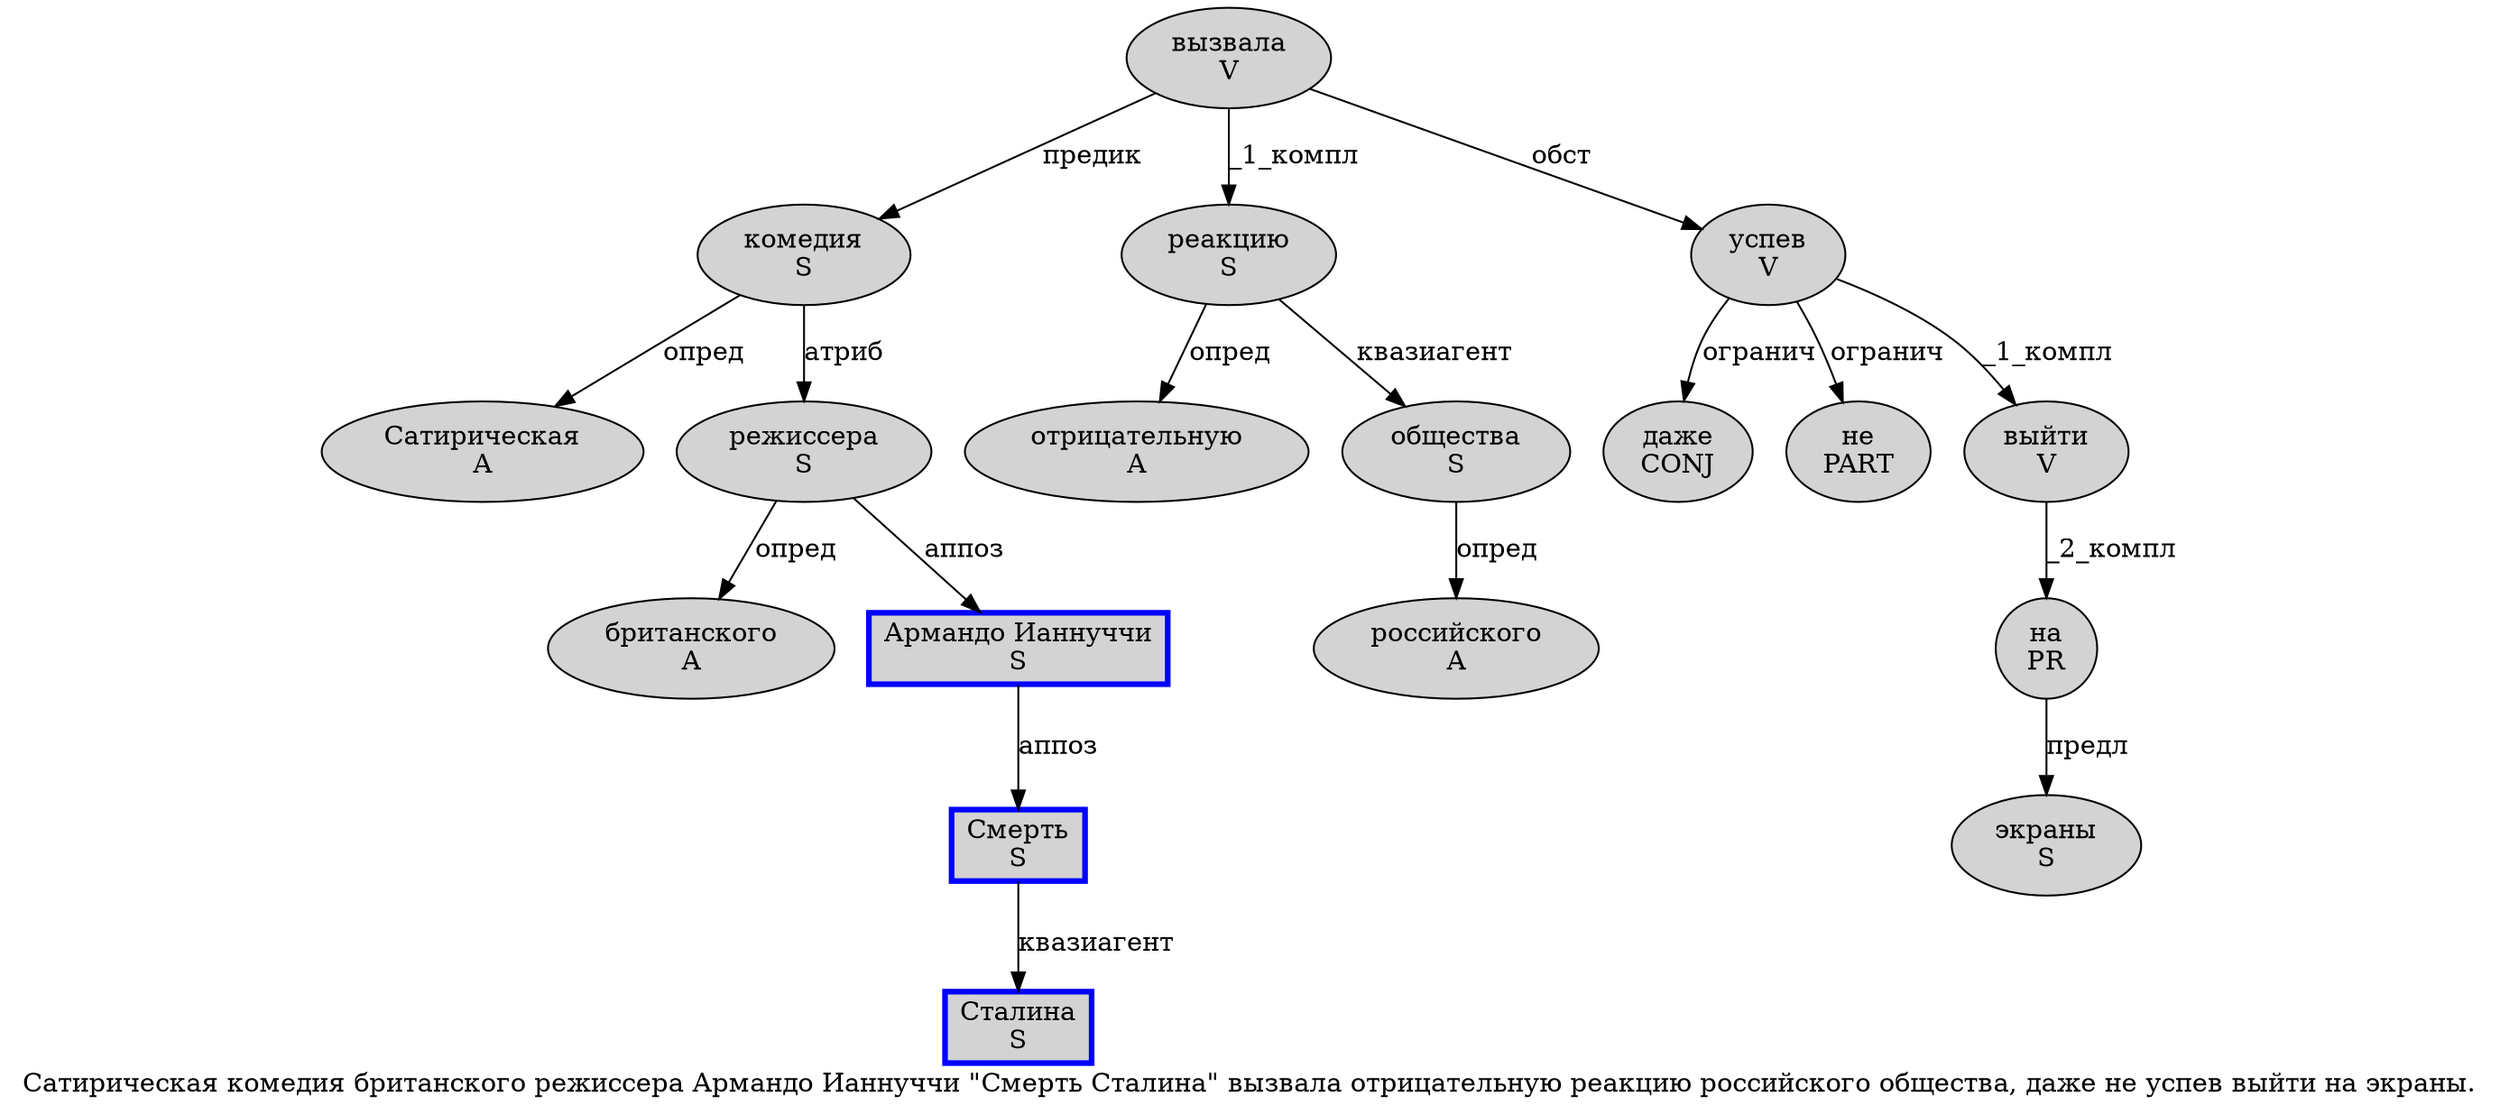 digraph SENTENCE_500 {
	graph [label="Сатирическая комедия британского режиссера Армандо Ианнуччи \"Смерть Сталина\" вызвала отрицательную реакцию российского общества, даже не успев выйти на экраны."]
	node [style=filled]
		0 [label="Сатирическая
A" color="" fillcolor=lightgray penwidth=1 shape=ellipse]
		1 [label="комедия
S" color="" fillcolor=lightgray penwidth=1 shape=ellipse]
		2 [label="британского
A" color="" fillcolor=lightgray penwidth=1 shape=ellipse]
		3 [label="режиссера
S" color="" fillcolor=lightgray penwidth=1 shape=ellipse]
		4 [label="Армандо Ианнуччи
S" color=blue fillcolor=lightgray penwidth=3 shape=box]
		6 [label="Смерть
S" color=blue fillcolor=lightgray penwidth=3 shape=box]
		7 [label="Сталина
S" color=blue fillcolor=lightgray penwidth=3 shape=box]
		9 [label="вызвала
V" color="" fillcolor=lightgray penwidth=1 shape=ellipse]
		10 [label="отрицательную
A" color="" fillcolor=lightgray penwidth=1 shape=ellipse]
		11 [label="реакцию
S" color="" fillcolor=lightgray penwidth=1 shape=ellipse]
		12 [label="российского
A" color="" fillcolor=lightgray penwidth=1 shape=ellipse]
		13 [label="общества
S" color="" fillcolor=lightgray penwidth=1 shape=ellipse]
		15 [label="даже
CONJ" color="" fillcolor=lightgray penwidth=1 shape=ellipse]
		16 [label="не
PART" color="" fillcolor=lightgray penwidth=1 shape=ellipse]
		17 [label="успев
V" color="" fillcolor=lightgray penwidth=1 shape=ellipse]
		18 [label="выйти
V" color="" fillcolor=lightgray penwidth=1 shape=ellipse]
		19 [label="на
PR" color="" fillcolor=lightgray penwidth=1 shape=ellipse]
		20 [label="экраны
S" color="" fillcolor=lightgray penwidth=1 shape=ellipse]
			9 -> 1 [label="предик"]
			9 -> 11 [label="_1_компл"]
			9 -> 17 [label="обст"]
			6 -> 7 [label="квазиагент"]
			3 -> 2 [label="опред"]
			3 -> 4 [label="аппоз"]
			19 -> 20 [label="предл"]
			13 -> 12 [label="опред"]
			1 -> 0 [label="опред"]
			1 -> 3 [label="атриб"]
			17 -> 15 [label="огранич"]
			17 -> 16 [label="огранич"]
			17 -> 18 [label="_1_компл"]
			18 -> 19 [label="_2_компл"]
			4 -> 6 [label="аппоз"]
			11 -> 10 [label="опред"]
			11 -> 13 [label="квазиагент"]
}